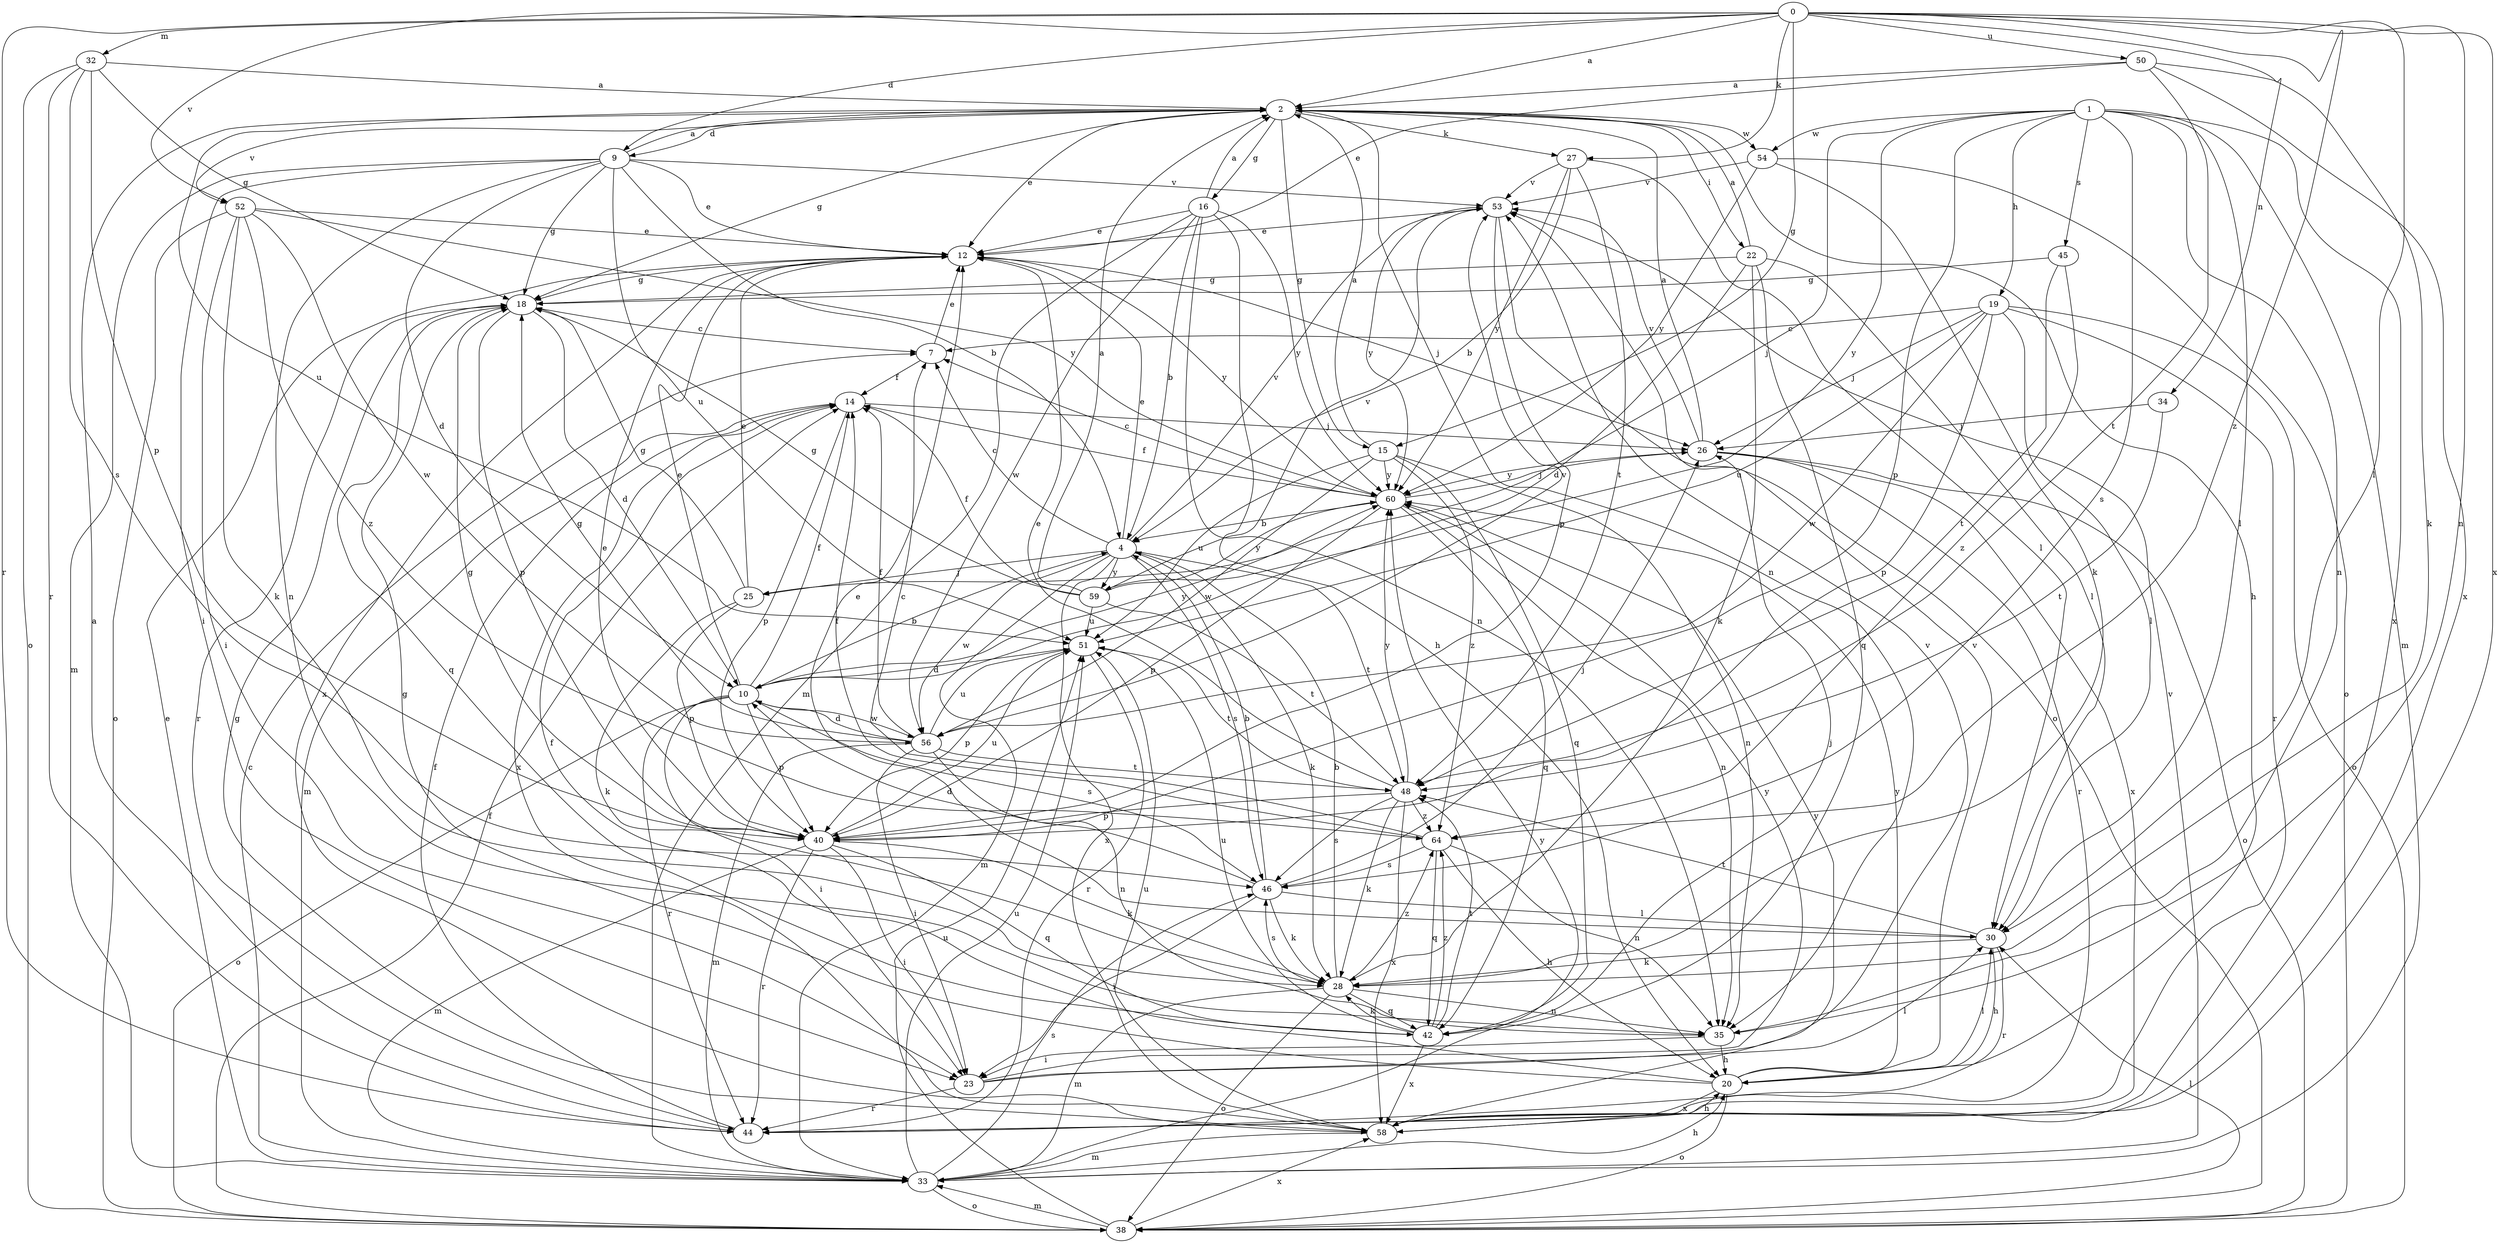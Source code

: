 strict digraph  {
0;
1;
2;
4;
7;
9;
10;
12;
14;
15;
16;
18;
19;
20;
22;
23;
25;
26;
27;
28;
30;
32;
33;
34;
35;
38;
40;
42;
44;
45;
46;
48;
50;
51;
52;
53;
54;
56;
58;
59;
60;
64;
0 -> 2  [label=a];
0 -> 9  [label=d];
0 -> 15  [label=g];
0 -> 27  [label=k];
0 -> 30  [label=l];
0 -> 32  [label=m];
0 -> 34  [label=n];
0 -> 35  [label=n];
0 -> 44  [label=r];
0 -> 50  [label=u];
0 -> 52  [label=v];
0 -> 58  [label=x];
0 -> 64  [label=z];
1 -> 19  [label=h];
1 -> 25  [label=j];
1 -> 30  [label=l];
1 -> 33  [label=m];
1 -> 35  [label=n];
1 -> 40  [label=p];
1 -> 45  [label=s];
1 -> 46  [label=s];
1 -> 54  [label=w];
1 -> 58  [label=x];
1 -> 59  [label=y];
2 -> 9  [label=d];
2 -> 12  [label=e];
2 -> 15  [label=g];
2 -> 16  [label=g];
2 -> 18  [label=g];
2 -> 20  [label=h];
2 -> 22  [label=i];
2 -> 27  [label=k];
2 -> 35  [label=n];
2 -> 51  [label=u];
2 -> 52  [label=v];
2 -> 54  [label=w];
4 -> 7  [label=c];
4 -> 12  [label=e];
4 -> 25  [label=j];
4 -> 28  [label=k];
4 -> 33  [label=m];
4 -> 46  [label=s];
4 -> 48  [label=t];
4 -> 53  [label=v];
4 -> 56  [label=w];
4 -> 58  [label=x];
4 -> 59  [label=y];
7 -> 12  [label=e];
7 -> 14  [label=f];
9 -> 2  [label=a];
9 -> 4  [label=b];
9 -> 10  [label=d];
9 -> 12  [label=e];
9 -> 18  [label=g];
9 -> 23  [label=i];
9 -> 33  [label=m];
9 -> 35  [label=n];
9 -> 51  [label=u];
9 -> 53  [label=v];
10 -> 4  [label=b];
10 -> 12  [label=e];
10 -> 14  [label=f];
10 -> 23  [label=i];
10 -> 38  [label=o];
10 -> 40  [label=p];
10 -> 44  [label=r];
10 -> 46  [label=s];
10 -> 56  [label=w];
10 -> 60  [label=y];
12 -> 18  [label=g];
12 -> 26  [label=j];
12 -> 58  [label=x];
12 -> 60  [label=y];
14 -> 26  [label=j];
14 -> 33  [label=m];
14 -> 40  [label=p];
14 -> 58  [label=x];
15 -> 2  [label=a];
15 -> 35  [label=n];
15 -> 42  [label=q];
15 -> 51  [label=u];
15 -> 56  [label=w];
15 -> 60  [label=y];
15 -> 64  [label=z];
16 -> 2  [label=a];
16 -> 4  [label=b];
16 -> 12  [label=e];
16 -> 20  [label=h];
16 -> 33  [label=m];
16 -> 35  [label=n];
16 -> 56  [label=w];
16 -> 60  [label=y];
18 -> 7  [label=c];
18 -> 10  [label=d];
18 -> 40  [label=p];
18 -> 42  [label=q];
18 -> 44  [label=r];
19 -> 7  [label=c];
19 -> 26  [label=j];
19 -> 30  [label=l];
19 -> 38  [label=o];
19 -> 40  [label=p];
19 -> 44  [label=r];
19 -> 51  [label=u];
19 -> 56  [label=w];
20 -> 14  [label=f];
20 -> 18  [label=g];
20 -> 30  [label=l];
20 -> 38  [label=o];
20 -> 53  [label=v];
20 -> 58  [label=x];
20 -> 60  [label=y];
22 -> 2  [label=a];
22 -> 10  [label=d];
22 -> 18  [label=g];
22 -> 28  [label=k];
22 -> 30  [label=l];
22 -> 42  [label=q];
23 -> 30  [label=l];
23 -> 44  [label=r];
23 -> 53  [label=v];
23 -> 60  [label=y];
25 -> 12  [label=e];
25 -> 18  [label=g];
25 -> 28  [label=k];
25 -> 40  [label=p];
26 -> 2  [label=a];
26 -> 38  [label=o];
26 -> 44  [label=r];
26 -> 53  [label=v];
26 -> 58  [label=x];
26 -> 60  [label=y];
27 -> 4  [label=b];
27 -> 30  [label=l];
27 -> 48  [label=t];
27 -> 53  [label=v];
27 -> 60  [label=y];
28 -> 4  [label=b];
28 -> 33  [label=m];
28 -> 35  [label=n];
28 -> 38  [label=o];
28 -> 42  [label=q];
28 -> 46  [label=s];
28 -> 64  [label=z];
30 -> 12  [label=e];
30 -> 20  [label=h];
30 -> 28  [label=k];
30 -> 44  [label=r];
30 -> 48  [label=t];
32 -> 2  [label=a];
32 -> 18  [label=g];
32 -> 38  [label=o];
32 -> 40  [label=p];
32 -> 44  [label=r];
32 -> 46  [label=s];
33 -> 7  [label=c];
33 -> 12  [label=e];
33 -> 20  [label=h];
33 -> 38  [label=o];
33 -> 46  [label=s];
33 -> 51  [label=u];
33 -> 53  [label=v];
33 -> 60  [label=y];
34 -> 26  [label=j];
34 -> 48  [label=t];
35 -> 20  [label=h];
35 -> 23  [label=i];
38 -> 14  [label=f];
38 -> 30  [label=l];
38 -> 33  [label=m];
38 -> 51  [label=u];
38 -> 58  [label=x];
40 -> 12  [label=e];
40 -> 18  [label=g];
40 -> 23  [label=i];
40 -> 28  [label=k];
40 -> 33  [label=m];
40 -> 42  [label=q];
40 -> 44  [label=r];
40 -> 51  [label=u];
42 -> 26  [label=j];
42 -> 28  [label=k];
42 -> 48  [label=t];
42 -> 51  [label=u];
42 -> 58  [label=x];
42 -> 64  [label=z];
44 -> 2  [label=a];
44 -> 14  [label=f];
45 -> 18  [label=g];
45 -> 48  [label=t];
45 -> 64  [label=z];
46 -> 4  [label=b];
46 -> 10  [label=d];
46 -> 23  [label=i];
46 -> 26  [label=j];
46 -> 28  [label=k];
46 -> 30  [label=l];
48 -> 12  [label=e];
48 -> 28  [label=k];
48 -> 40  [label=p];
48 -> 46  [label=s];
48 -> 58  [label=x];
48 -> 60  [label=y];
48 -> 64  [label=z];
50 -> 2  [label=a];
50 -> 12  [label=e];
50 -> 28  [label=k];
50 -> 48  [label=t];
50 -> 58  [label=x];
51 -> 10  [label=d];
51 -> 40  [label=p];
51 -> 44  [label=r];
51 -> 48  [label=t];
52 -> 12  [label=e];
52 -> 23  [label=i];
52 -> 28  [label=k];
52 -> 38  [label=o];
52 -> 56  [label=w];
52 -> 60  [label=y];
52 -> 64  [label=z];
53 -> 12  [label=e];
53 -> 38  [label=o];
53 -> 40  [label=p];
53 -> 60  [label=y];
54 -> 28  [label=k];
54 -> 38  [label=o];
54 -> 53  [label=v];
54 -> 60  [label=y];
56 -> 10  [label=d];
56 -> 14  [label=f];
56 -> 18  [label=g];
56 -> 23  [label=i];
56 -> 33  [label=m];
56 -> 35  [label=n];
56 -> 48  [label=t];
56 -> 51  [label=u];
56 -> 53  [label=v];
58 -> 18  [label=g];
58 -> 20  [label=h];
58 -> 33  [label=m];
58 -> 51  [label=u];
58 -> 60  [label=y];
59 -> 2  [label=a];
59 -> 14  [label=f];
59 -> 18  [label=g];
59 -> 48  [label=t];
59 -> 51  [label=u];
59 -> 53  [label=v];
59 -> 60  [label=y];
60 -> 4  [label=b];
60 -> 7  [label=c];
60 -> 14  [label=f];
60 -> 26  [label=j];
60 -> 35  [label=n];
60 -> 40  [label=p];
60 -> 42  [label=q];
64 -> 7  [label=c];
64 -> 14  [label=f];
64 -> 20  [label=h];
64 -> 35  [label=n];
64 -> 42  [label=q];
64 -> 46  [label=s];
}
